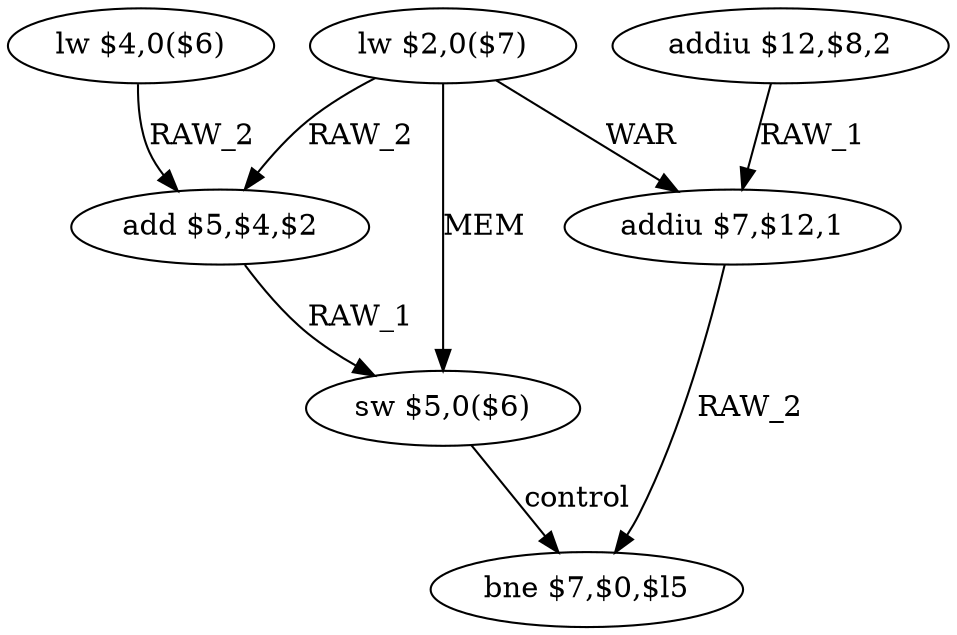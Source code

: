 digraph G1 {
node [shape = ellipse];
i0 [label = "lw $4,0($6)"] ;
i0 ->  i2 [label= "RAW_2"];
i2 [label = "add $5,$4,$2"] ;
i2 ->  i3 [label= "RAW_1"];
i3 [label = "sw $5,0($6)"] ;
i3 ->  i6 [label= "control"];
i6 [label = "bne $7,$0,$l5"] ;
i1 [label = "lw $2,0($7)"] ;
i1 ->  i2 [label= "RAW_2"];
i1 ->  i3 [label= "MEM"];
i1 ->  i5 [label= "WAR"];
i5 [label = "addiu $7,$12,1"] ;
i5 ->  i6 [label= "RAW_2"];
i4 [label = "addiu $12,$8,2"] ;
i4 ->  i5 [label= "RAW_1"];
}
